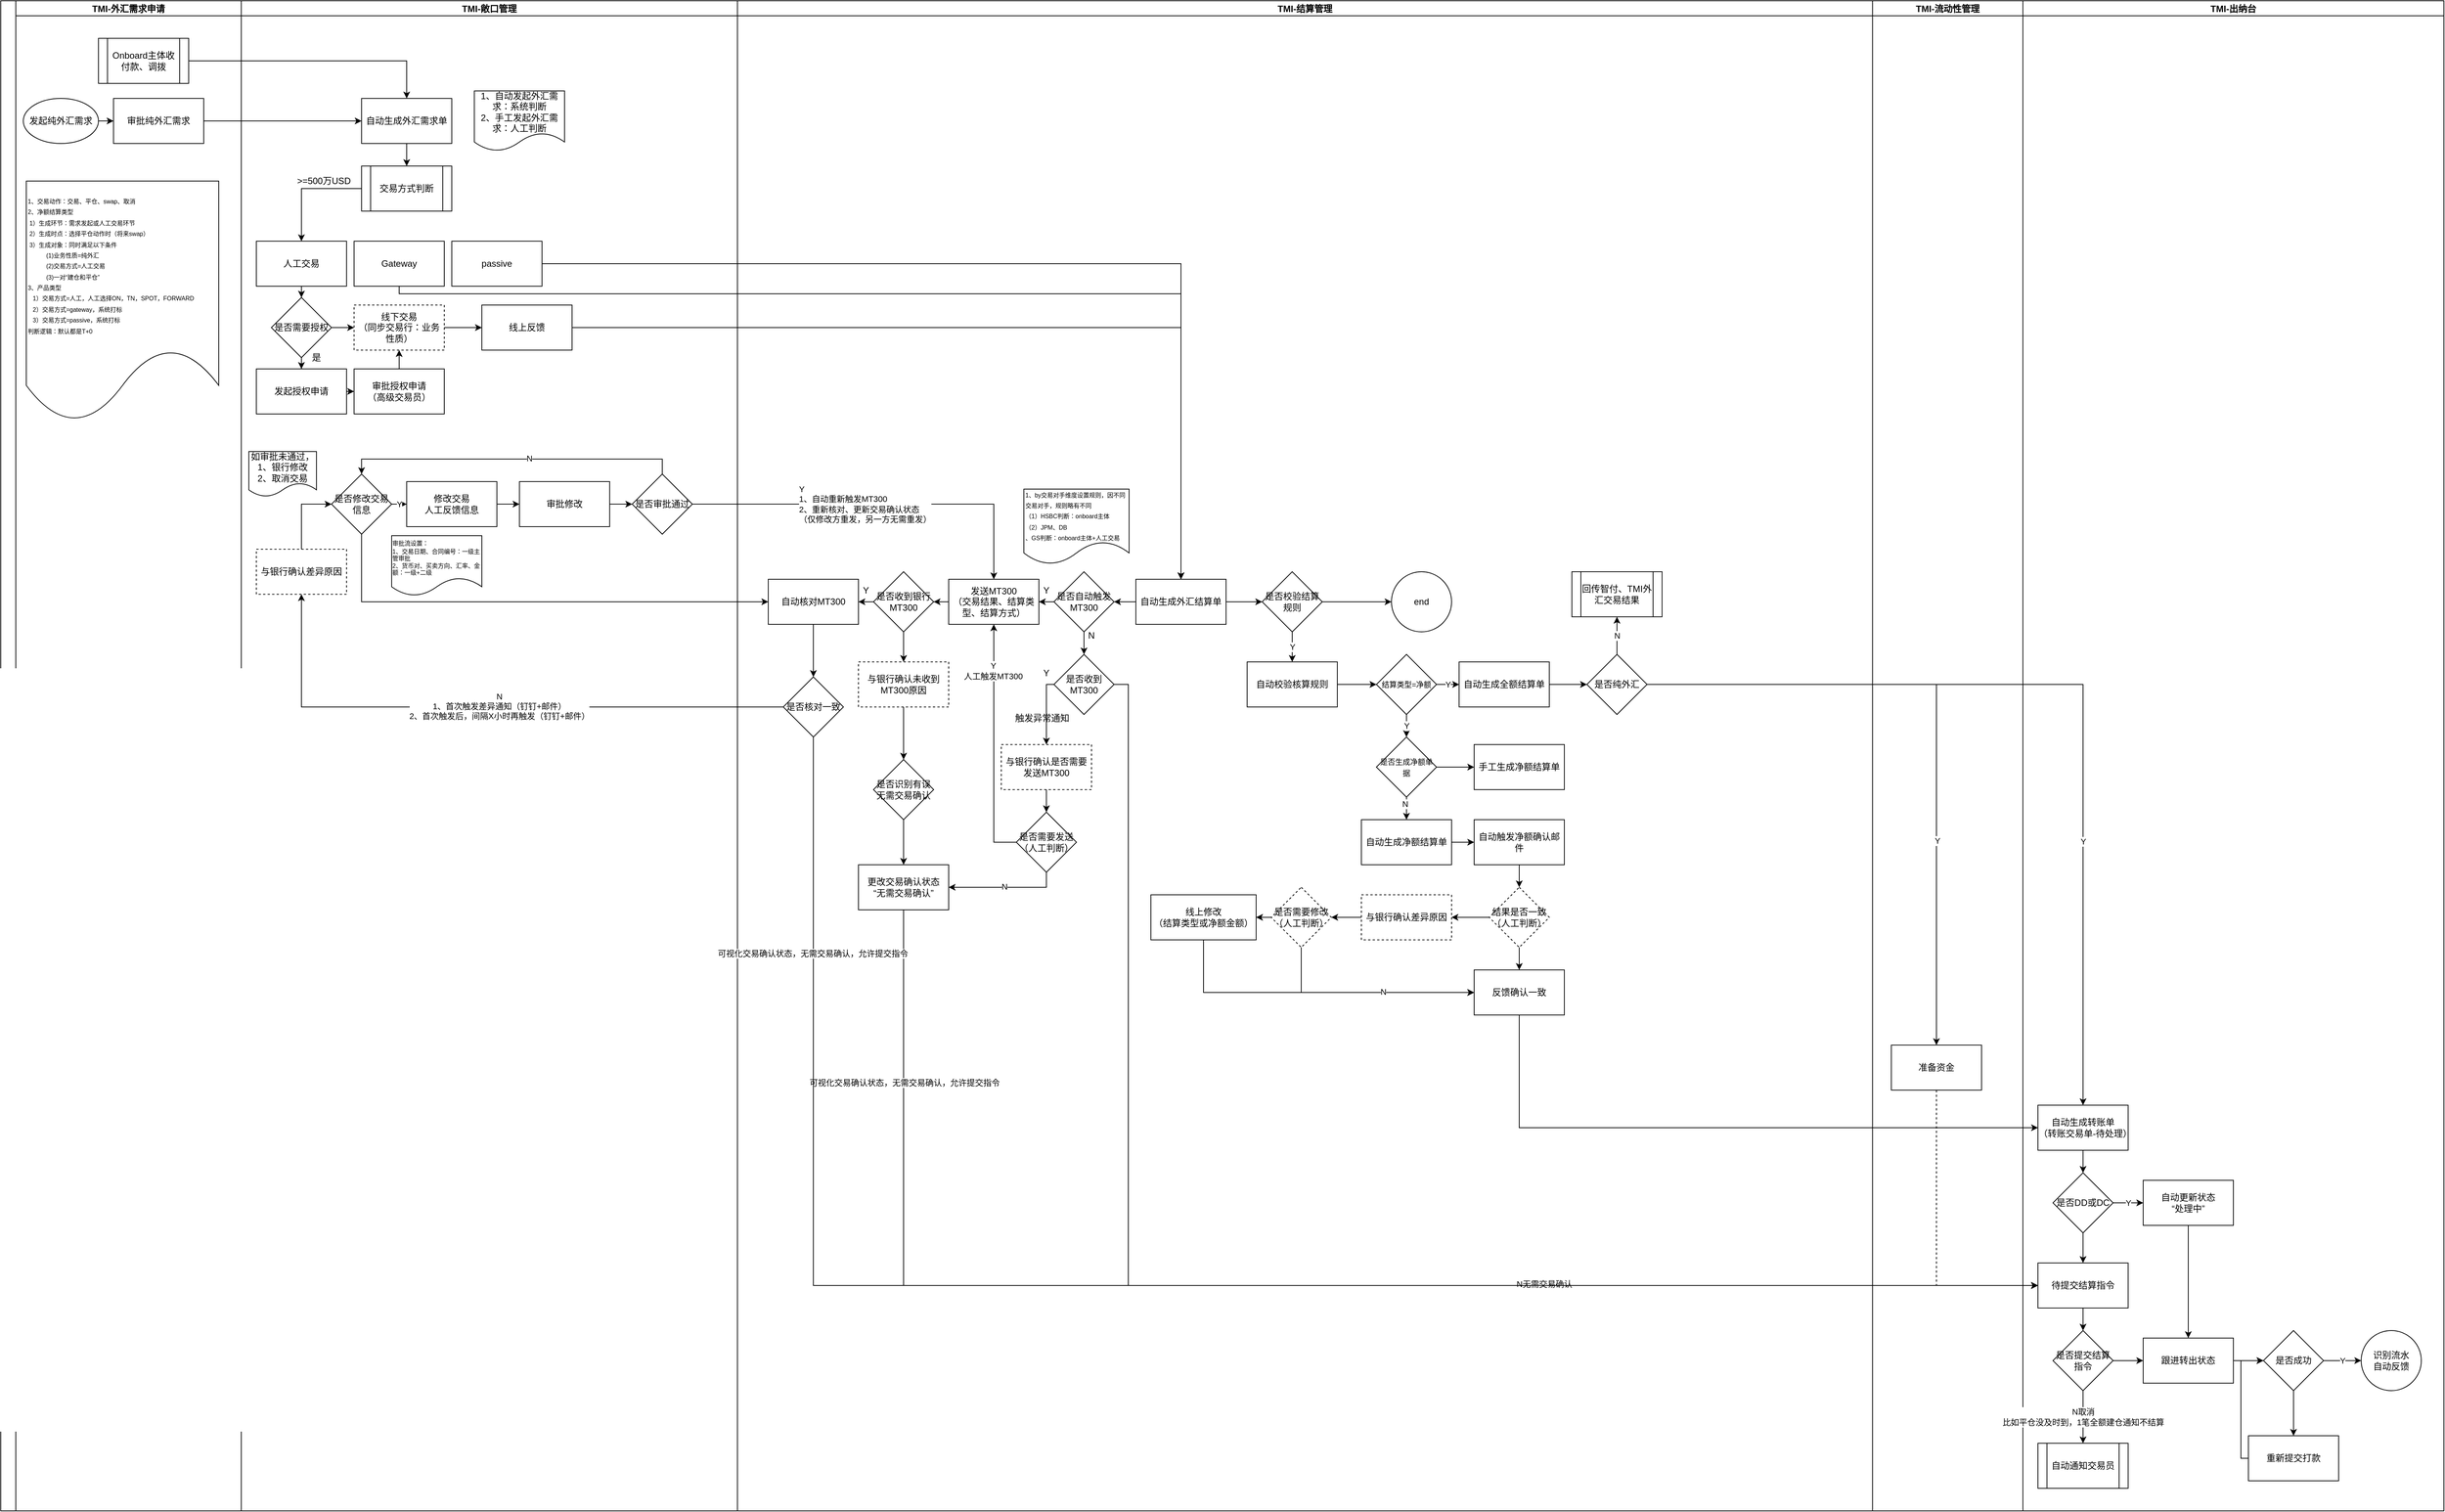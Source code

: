 <mxfile version="22.1.3" type="github">
  <diagram name="Page-1" id="b9RWw20sEebjAJGBwXR7">
    <mxGraphModel dx="1225" dy="504" grid="1" gridSize="10" guides="1" tooltips="1" connect="1" arrows="1" fold="1" page="1" pageScale="1" pageWidth="827" pageHeight="1169" math="0" shadow="0">
      <root>
        <mxCell id="0" />
        <mxCell id="1" parent="0" />
        <mxCell id="jysXsttXVnywhoaOhivk-13" value="" style="swimlane;childLayout=stackLayout;resizeParent=1;resizeParentMax=0;startSize=20;horizontal=0;horizontalStack=1;" vertex="1" parent="1">
          <mxGeometry x="320" y="140" width="980" height="2010" as="geometry" />
        </mxCell>
        <mxCell id="jysXsttXVnywhoaOhivk-152" value="" style="group" vertex="1" connectable="0" parent="jysXsttXVnywhoaOhivk-13">
          <mxGeometry x="20" width="960" height="2010" as="geometry" />
        </mxCell>
        <mxCell id="jysXsttXVnywhoaOhivk-18" value="TMI-外汇需求申请" style="swimlane;startSize=20;" vertex="1" parent="jysXsttXVnywhoaOhivk-152">
          <mxGeometry width="300" height="2010" as="geometry" />
        </mxCell>
        <mxCell id="jysXsttXVnywhoaOhivk-24" value="Onboard主体收付款、调拨" style="shape=process;whiteSpace=wrap;html=1;backgroundOutline=1;" vertex="1" parent="jysXsttXVnywhoaOhivk-18">
          <mxGeometry x="110" y="50" width="120" height="60" as="geometry" />
        </mxCell>
        <mxCell id="jysXsttXVnywhoaOhivk-190" value="审批纯外汇需求" style="rounded=0;whiteSpace=wrap;html=1;" vertex="1" parent="jysXsttXVnywhoaOhivk-18">
          <mxGeometry x="130" y="130" width="120" height="60" as="geometry" />
        </mxCell>
        <mxCell id="jysXsttXVnywhoaOhivk-193" value="" style="edgeStyle=orthogonalEdgeStyle;rounded=0;orthogonalLoop=1;jettySize=auto;html=1;" edge="1" parent="jysXsttXVnywhoaOhivk-18" source="jysXsttXVnywhoaOhivk-192" target="jysXsttXVnywhoaOhivk-190">
          <mxGeometry relative="1" as="geometry" />
        </mxCell>
        <mxCell id="jysXsttXVnywhoaOhivk-192" value="发起纯外汇需求" style="ellipse;whiteSpace=wrap;html=1;" vertex="1" parent="jysXsttXVnywhoaOhivk-18">
          <mxGeometry x="10" y="130" width="100" height="60" as="geometry" />
        </mxCell>
        <mxCell id="jysXsttXVnywhoaOhivk-194" value="&lt;font style=&quot;font-size: 8px;&quot;&gt;1、交易动作：交易、平仓、swap、取消&lt;br&gt;2、净额结算类型&lt;br&gt;&amp;nbsp;1）生成环节：需求发起或人工交易环节&lt;br&gt;&amp;nbsp;2）生成时点：选择平仓动作时（将来swap）&lt;br&gt;&amp;nbsp;3）生成对象：同时满足以下条件&lt;br&gt;&amp;nbsp; &amp;nbsp; &amp;nbsp; &amp;nbsp; &amp;nbsp; &amp;nbsp;(1)业务性质=纯外汇&lt;br&gt;&amp;nbsp; &amp;nbsp; &amp;nbsp; &amp;nbsp; &amp;nbsp; &amp;nbsp;(2)交易方式=人工交易&lt;br&gt;&amp;nbsp; &amp;nbsp; &amp;nbsp; &amp;nbsp; &amp;nbsp; &amp;nbsp;(3)一对“建仓和平仓”&lt;br&gt;3、产品类型&lt;br&gt;&amp;nbsp; &amp;nbsp;1）交易方式=人工，人工选择ON，TN，SPOT，FORWARD&lt;br&gt;&amp;nbsp; &amp;nbsp;2）交易方式=gateway，系统打标&lt;br&gt;&amp;nbsp; &amp;nbsp;3）交易方式=passive，系统打标&lt;br&gt;判断逻辑：默认都是T+0&lt;/font&gt;" style="shape=document;whiteSpace=wrap;html=1;boundedLbl=1;align=left;" vertex="1" parent="jysXsttXVnywhoaOhivk-18">
          <mxGeometry x="14" y="240" width="256" height="320" as="geometry" />
        </mxCell>
        <mxCell id="jysXsttXVnywhoaOhivk-14" value="TMI-敞口管理" style="swimlane;startSize=20;" vertex="1" parent="jysXsttXVnywhoaOhivk-152">
          <mxGeometry x="300" width="660" height="2010" as="geometry" />
        </mxCell>
        <mxCell id="jysXsttXVnywhoaOhivk-30" style="edgeStyle=orthogonalEdgeStyle;rounded=0;orthogonalLoop=1;jettySize=auto;html=1;entryX=0.5;entryY=0;entryDx=0;entryDy=0;" edge="1" parent="jysXsttXVnywhoaOhivk-14" source="jysXsttXVnywhoaOhivk-27" target="jysXsttXVnywhoaOhivk-29">
          <mxGeometry relative="1" as="geometry" />
        </mxCell>
        <mxCell id="jysXsttXVnywhoaOhivk-27" value="自动生成外汇需求单" style="rounded=0;whiteSpace=wrap;html=1;" vertex="1" parent="jysXsttXVnywhoaOhivk-14">
          <mxGeometry x="160" y="130" width="120" height="60" as="geometry" />
        </mxCell>
        <mxCell id="jysXsttXVnywhoaOhivk-33" style="edgeStyle=orthogonalEdgeStyle;rounded=0;orthogonalLoop=1;jettySize=auto;html=1;entryX=0.5;entryY=0;entryDx=0;entryDy=0;" edge="1" parent="jysXsttXVnywhoaOhivk-14" source="jysXsttXVnywhoaOhivk-29" target="jysXsttXVnywhoaOhivk-32">
          <mxGeometry relative="1" as="geometry" />
        </mxCell>
        <mxCell id="jysXsttXVnywhoaOhivk-29" value="交易方式判断" style="shape=process;whiteSpace=wrap;html=1;backgroundOutline=1;" vertex="1" parent="jysXsttXVnywhoaOhivk-14">
          <mxGeometry x="160" y="220" width="120" height="60" as="geometry" />
        </mxCell>
        <mxCell id="jysXsttXVnywhoaOhivk-31" value="1、自动发起外汇需求：系统判断&lt;br&gt;2、手工发起外汇需求：人工判断" style="shape=document;whiteSpace=wrap;html=1;boundedLbl=1;" vertex="1" parent="jysXsttXVnywhoaOhivk-14">
          <mxGeometry x="310" y="120" width="120" height="80" as="geometry" />
        </mxCell>
        <mxCell id="jysXsttXVnywhoaOhivk-39" value="" style="edgeStyle=orthogonalEdgeStyle;rounded=0;orthogonalLoop=1;jettySize=auto;html=1;" edge="1" parent="jysXsttXVnywhoaOhivk-14" source="jysXsttXVnywhoaOhivk-32" target="jysXsttXVnywhoaOhivk-37">
          <mxGeometry relative="1" as="geometry" />
        </mxCell>
        <mxCell id="jysXsttXVnywhoaOhivk-32" value="人工交易" style="rounded=0;whiteSpace=wrap;html=1;" vertex="1" parent="jysXsttXVnywhoaOhivk-14">
          <mxGeometry x="20" y="320" width="120" height="60" as="geometry" />
        </mxCell>
        <mxCell id="jysXsttXVnywhoaOhivk-34" value="&amp;gt;=500万USD" style="text;html=1;strokeColor=none;fillColor=none;align=center;verticalAlign=middle;whiteSpace=wrap;rounded=0;" vertex="1" parent="jysXsttXVnywhoaOhivk-14">
          <mxGeometry x="70" y="225" width="80" height="30" as="geometry" />
        </mxCell>
        <mxCell id="jysXsttXVnywhoaOhivk-35" value="Gateway" style="rounded=0;whiteSpace=wrap;html=1;" vertex="1" parent="jysXsttXVnywhoaOhivk-14">
          <mxGeometry x="150" y="320" width="120" height="60" as="geometry" />
        </mxCell>
        <mxCell id="jysXsttXVnywhoaOhivk-36" value="passive" style="rounded=0;whiteSpace=wrap;html=1;" vertex="1" parent="jysXsttXVnywhoaOhivk-14">
          <mxGeometry x="280" y="320" width="120" height="60" as="geometry" />
        </mxCell>
        <mxCell id="jysXsttXVnywhoaOhivk-41" value="" style="edgeStyle=orthogonalEdgeStyle;rounded=0;orthogonalLoop=1;jettySize=auto;html=1;" edge="1" parent="jysXsttXVnywhoaOhivk-14" source="jysXsttXVnywhoaOhivk-37" target="jysXsttXVnywhoaOhivk-40">
          <mxGeometry relative="1" as="geometry" />
        </mxCell>
        <mxCell id="jysXsttXVnywhoaOhivk-44" value="" style="edgeStyle=orthogonalEdgeStyle;rounded=0;orthogonalLoop=1;jettySize=auto;html=1;" edge="1" parent="jysXsttXVnywhoaOhivk-14" source="jysXsttXVnywhoaOhivk-37" target="jysXsttXVnywhoaOhivk-43">
          <mxGeometry relative="1" as="geometry" />
        </mxCell>
        <mxCell id="jysXsttXVnywhoaOhivk-37" value="是否需要授权" style="rhombus;whiteSpace=wrap;html=1;" vertex="1" parent="jysXsttXVnywhoaOhivk-14">
          <mxGeometry x="40" y="395" width="80" height="80" as="geometry" />
        </mxCell>
        <mxCell id="jysXsttXVnywhoaOhivk-54" value="" style="edgeStyle=orthogonalEdgeStyle;rounded=0;orthogonalLoop=1;jettySize=auto;html=1;" edge="1" parent="jysXsttXVnywhoaOhivk-14" source="jysXsttXVnywhoaOhivk-40" target="jysXsttXVnywhoaOhivk-53">
          <mxGeometry relative="1" as="geometry" />
        </mxCell>
        <mxCell id="jysXsttXVnywhoaOhivk-40" value="发起授权申请" style="rounded=0;whiteSpace=wrap;html=1;" vertex="1" parent="jysXsttXVnywhoaOhivk-14">
          <mxGeometry x="20" y="490" width="120" height="60" as="geometry" />
        </mxCell>
        <mxCell id="jysXsttXVnywhoaOhivk-42" value="是" style="text;html=1;strokeColor=none;fillColor=none;align=center;verticalAlign=middle;whiteSpace=wrap;rounded=0;" vertex="1" parent="jysXsttXVnywhoaOhivk-14">
          <mxGeometry x="70" y="460" width="60" height="30" as="geometry" />
        </mxCell>
        <mxCell id="jysXsttXVnywhoaOhivk-52" value="" style="edgeStyle=orthogonalEdgeStyle;rounded=0;orthogonalLoop=1;jettySize=auto;html=1;" edge="1" parent="jysXsttXVnywhoaOhivk-14" source="jysXsttXVnywhoaOhivk-43" target="jysXsttXVnywhoaOhivk-51">
          <mxGeometry relative="1" as="geometry" />
        </mxCell>
        <mxCell id="jysXsttXVnywhoaOhivk-43" value="线下交易&lt;br&gt;（同步交易行：业务性质）" style="rounded=0;whiteSpace=wrap;html=1;dashed=1;" vertex="1" parent="jysXsttXVnywhoaOhivk-14">
          <mxGeometry x="150" y="405" width="120" height="60" as="geometry" />
        </mxCell>
        <mxCell id="jysXsttXVnywhoaOhivk-51" value="线上反馈" style="rounded=0;whiteSpace=wrap;html=1;" vertex="1" parent="jysXsttXVnywhoaOhivk-14">
          <mxGeometry x="320" y="405" width="120" height="60" as="geometry" />
        </mxCell>
        <mxCell id="jysXsttXVnywhoaOhivk-55" value="" style="edgeStyle=orthogonalEdgeStyle;rounded=0;orthogonalLoop=1;jettySize=auto;html=1;" edge="1" parent="jysXsttXVnywhoaOhivk-14" source="jysXsttXVnywhoaOhivk-53" target="jysXsttXVnywhoaOhivk-43">
          <mxGeometry relative="1" as="geometry" />
        </mxCell>
        <mxCell id="jysXsttXVnywhoaOhivk-53" value="审批授权申请&lt;br&gt;（高级交易员）" style="rounded=0;whiteSpace=wrap;html=1;" vertex="1" parent="jysXsttXVnywhoaOhivk-14">
          <mxGeometry x="150" y="490" width="120" height="60" as="geometry" />
        </mxCell>
        <mxCell id="jysXsttXVnywhoaOhivk-100" value="" style="edgeStyle=orthogonalEdgeStyle;rounded=0;orthogonalLoop=1;jettySize=auto;html=1;entryX=0;entryY=0.5;entryDx=0;entryDy=0;" edge="1" parent="jysXsttXVnywhoaOhivk-14" source="jysXsttXVnywhoaOhivk-96" target="jysXsttXVnywhoaOhivk-99">
          <mxGeometry relative="1" as="geometry" />
        </mxCell>
        <mxCell id="jysXsttXVnywhoaOhivk-96" value="与银行确认差异原因" style="rounded=0;whiteSpace=wrap;html=1;dashed=1;" vertex="1" parent="jysXsttXVnywhoaOhivk-14">
          <mxGeometry x="20" y="730" width="120" height="60" as="geometry" />
        </mxCell>
        <mxCell id="jysXsttXVnywhoaOhivk-103" value="Y" style="edgeStyle=orthogonalEdgeStyle;rounded=0;orthogonalLoop=1;jettySize=auto;html=1;" edge="1" parent="jysXsttXVnywhoaOhivk-14" source="jysXsttXVnywhoaOhivk-99" target="jysXsttXVnywhoaOhivk-102">
          <mxGeometry relative="1" as="geometry" />
        </mxCell>
        <mxCell id="jysXsttXVnywhoaOhivk-99" value="是否修改交易信息" style="rhombus;whiteSpace=wrap;html=1;rounded=0;" vertex="1" parent="jysXsttXVnywhoaOhivk-14">
          <mxGeometry x="120" y="630" width="80" height="80" as="geometry" />
        </mxCell>
        <mxCell id="jysXsttXVnywhoaOhivk-101" value="如审批未通过，&lt;br&gt;1、银行修改&lt;br&gt;2、取消交易" style="shape=document;whiteSpace=wrap;html=1;boundedLbl=1;" vertex="1" parent="jysXsttXVnywhoaOhivk-14">
          <mxGeometry x="10" y="600" width="90" height="60" as="geometry" />
        </mxCell>
        <mxCell id="jysXsttXVnywhoaOhivk-105" value="" style="edgeStyle=orthogonalEdgeStyle;rounded=0;orthogonalLoop=1;jettySize=auto;html=1;" edge="1" parent="jysXsttXVnywhoaOhivk-14" source="jysXsttXVnywhoaOhivk-102" target="jysXsttXVnywhoaOhivk-104">
          <mxGeometry relative="1" as="geometry" />
        </mxCell>
        <mxCell id="jysXsttXVnywhoaOhivk-102" value="修改交易&lt;br&gt;人工反馈信息" style="whiteSpace=wrap;html=1;rounded=0;" vertex="1" parent="jysXsttXVnywhoaOhivk-14">
          <mxGeometry x="220" y="640" width="120" height="60" as="geometry" />
        </mxCell>
        <mxCell id="jysXsttXVnywhoaOhivk-107" value="" style="edgeStyle=orthogonalEdgeStyle;rounded=0;orthogonalLoop=1;jettySize=auto;html=1;" edge="1" parent="jysXsttXVnywhoaOhivk-14" source="jysXsttXVnywhoaOhivk-104" target="jysXsttXVnywhoaOhivk-106">
          <mxGeometry relative="1" as="geometry" />
        </mxCell>
        <mxCell id="jysXsttXVnywhoaOhivk-104" value="审批修改" style="whiteSpace=wrap;html=1;rounded=0;" vertex="1" parent="jysXsttXVnywhoaOhivk-14">
          <mxGeometry x="370" y="640" width="120" height="60" as="geometry" />
        </mxCell>
        <mxCell id="jysXsttXVnywhoaOhivk-108" style="edgeStyle=orthogonalEdgeStyle;rounded=0;orthogonalLoop=1;jettySize=auto;html=1;entryX=0.5;entryY=0;entryDx=0;entryDy=0;" edge="1" parent="jysXsttXVnywhoaOhivk-14" source="jysXsttXVnywhoaOhivk-106" target="jysXsttXVnywhoaOhivk-99">
          <mxGeometry relative="1" as="geometry">
            <Array as="points">
              <mxPoint x="560" y="610" />
              <mxPoint x="160" y="610" />
            </Array>
          </mxGeometry>
        </mxCell>
        <mxCell id="jysXsttXVnywhoaOhivk-109" value="N" style="edgeLabel;html=1;align=center;verticalAlign=middle;resizable=0;points=[];" vertex="1" connectable="0" parent="jysXsttXVnywhoaOhivk-108">
          <mxGeometry x="-0.103" y="-1" relative="1" as="geometry">
            <mxPoint as="offset" />
          </mxGeometry>
        </mxCell>
        <mxCell id="jysXsttXVnywhoaOhivk-106" value="是否审批通过" style="rhombus;whiteSpace=wrap;html=1;rounded=0;" vertex="1" parent="jysXsttXVnywhoaOhivk-14">
          <mxGeometry x="520" y="630" width="80" height="80" as="geometry" />
        </mxCell>
        <mxCell id="jysXsttXVnywhoaOhivk-110" value="&lt;div style=&quot;text-align: left;&quot;&gt;&lt;span style=&quot;font-size: 8px; background-color: initial;&quot;&gt;审批流设置：&lt;/span&gt;&lt;/div&gt;&lt;font style=&quot;font-size: 8px;&quot;&gt;&lt;div style=&quot;text-align: left;&quot;&gt;&lt;span style=&quot;background-color: initial;&quot;&gt;1、交易日期、合同编号：一级主管审批&lt;/span&gt;&lt;/div&gt;&lt;div style=&quot;text-align: left;&quot;&gt;&lt;span style=&quot;background-color: initial;&quot;&gt;2、货币对、买卖方向、汇率、金额：一级+二级&lt;/span&gt;&lt;/div&gt;&lt;/font&gt;" style="shape=document;whiteSpace=wrap;html=1;boundedLbl=1;" vertex="1" parent="jysXsttXVnywhoaOhivk-14">
          <mxGeometry x="200" y="712" width="120" height="80" as="geometry" />
        </mxCell>
        <mxCell id="jysXsttXVnywhoaOhivk-28" style="edgeStyle=orthogonalEdgeStyle;rounded=0;orthogonalLoop=1;jettySize=auto;html=1;entryX=0.5;entryY=0;entryDx=0;entryDy=0;" edge="1" parent="jysXsttXVnywhoaOhivk-152" source="jysXsttXVnywhoaOhivk-24" target="jysXsttXVnywhoaOhivk-27">
          <mxGeometry relative="1" as="geometry" />
        </mxCell>
        <mxCell id="jysXsttXVnywhoaOhivk-191" style="edgeStyle=orthogonalEdgeStyle;rounded=0;orthogonalLoop=1;jettySize=auto;html=1;entryX=0;entryY=0.5;entryDx=0;entryDy=0;" edge="1" parent="jysXsttXVnywhoaOhivk-152" source="jysXsttXVnywhoaOhivk-190" target="jysXsttXVnywhoaOhivk-27">
          <mxGeometry relative="1" as="geometry" />
        </mxCell>
        <mxCell id="jysXsttXVnywhoaOhivk-15" value="TMI-结算管理" style="swimlane;startSize=20;" vertex="1" parent="1">
          <mxGeometry x="1300" y="140" width="1510" height="2010" as="geometry" />
        </mxCell>
        <mxCell id="jysXsttXVnywhoaOhivk-62" value="" style="edgeStyle=orthogonalEdgeStyle;rounded=0;orthogonalLoop=1;jettySize=auto;html=1;" edge="1" parent="jysXsttXVnywhoaOhivk-15" source="jysXsttXVnywhoaOhivk-57" target="jysXsttXVnywhoaOhivk-61">
          <mxGeometry relative="1" as="geometry" />
        </mxCell>
        <mxCell id="jysXsttXVnywhoaOhivk-116" value="" style="edgeStyle=orthogonalEdgeStyle;rounded=0;orthogonalLoop=1;jettySize=auto;html=1;" edge="1" parent="jysXsttXVnywhoaOhivk-15" source="jysXsttXVnywhoaOhivk-57" target="jysXsttXVnywhoaOhivk-115">
          <mxGeometry relative="1" as="geometry" />
        </mxCell>
        <mxCell id="jysXsttXVnywhoaOhivk-57" value="自动生成外汇结算单" style="rounded=0;whiteSpace=wrap;html=1;" vertex="1" parent="jysXsttXVnywhoaOhivk-15">
          <mxGeometry x="530" y="770" width="120" height="60" as="geometry" />
        </mxCell>
        <mxCell id="jysXsttXVnywhoaOhivk-65" value="" style="edgeStyle=orthogonalEdgeStyle;rounded=0;orthogonalLoop=1;jettySize=auto;html=1;" edge="1" parent="jysXsttXVnywhoaOhivk-15" source="jysXsttXVnywhoaOhivk-61" target="jysXsttXVnywhoaOhivk-64">
          <mxGeometry relative="1" as="geometry" />
        </mxCell>
        <mxCell id="jysXsttXVnywhoaOhivk-73" value="" style="edgeStyle=orthogonalEdgeStyle;rounded=0;orthogonalLoop=1;jettySize=auto;html=1;" edge="1" parent="jysXsttXVnywhoaOhivk-15" source="jysXsttXVnywhoaOhivk-61" target="jysXsttXVnywhoaOhivk-72">
          <mxGeometry relative="1" as="geometry" />
        </mxCell>
        <mxCell id="jysXsttXVnywhoaOhivk-61" value="是否自动触发MT300" style="rhombus;whiteSpace=wrap;html=1;" vertex="1" parent="jysXsttXVnywhoaOhivk-15">
          <mxGeometry x="421" y="760" width="80" height="80" as="geometry" />
        </mxCell>
        <mxCell id="jysXsttXVnywhoaOhivk-67" value="" style="edgeStyle=orthogonalEdgeStyle;rounded=0;orthogonalLoop=1;jettySize=auto;html=1;" edge="1" parent="jysXsttXVnywhoaOhivk-15" source="jysXsttXVnywhoaOhivk-64" target="jysXsttXVnywhoaOhivk-66">
          <mxGeometry relative="1" as="geometry" />
        </mxCell>
        <mxCell id="jysXsttXVnywhoaOhivk-64" value="发送MT300&lt;br&gt;（交易结果、结算类型、结算方式）" style="whiteSpace=wrap;html=1;" vertex="1" parent="jysXsttXVnywhoaOhivk-15">
          <mxGeometry x="281" y="770" width="120" height="60" as="geometry" />
        </mxCell>
        <mxCell id="jysXsttXVnywhoaOhivk-69" value="" style="edgeStyle=orthogonalEdgeStyle;rounded=0;orthogonalLoop=1;jettySize=auto;html=1;" edge="1" parent="jysXsttXVnywhoaOhivk-15" source="jysXsttXVnywhoaOhivk-66" target="jysXsttXVnywhoaOhivk-68">
          <mxGeometry relative="1" as="geometry" />
        </mxCell>
        <mxCell id="jysXsttXVnywhoaOhivk-90" value="" style="edgeStyle=orthogonalEdgeStyle;rounded=0;orthogonalLoop=1;jettySize=auto;html=1;" edge="1" parent="jysXsttXVnywhoaOhivk-15" source="jysXsttXVnywhoaOhivk-66" target="jysXsttXVnywhoaOhivk-89">
          <mxGeometry relative="1" as="geometry" />
        </mxCell>
        <mxCell id="jysXsttXVnywhoaOhivk-66" value="是否收到银行MT300" style="rhombus;whiteSpace=wrap;html=1;" vertex="1" parent="jysXsttXVnywhoaOhivk-15">
          <mxGeometry x="181" y="760" width="80" height="80" as="geometry" />
        </mxCell>
        <mxCell id="jysXsttXVnywhoaOhivk-95" value="" style="edgeStyle=orthogonalEdgeStyle;rounded=0;orthogonalLoop=1;jettySize=auto;html=1;" edge="1" parent="jysXsttXVnywhoaOhivk-15" source="jysXsttXVnywhoaOhivk-68" target="jysXsttXVnywhoaOhivk-94">
          <mxGeometry relative="1" as="geometry" />
        </mxCell>
        <mxCell id="jysXsttXVnywhoaOhivk-68" value="自动核对MT300" style="whiteSpace=wrap;html=1;" vertex="1" parent="jysXsttXVnywhoaOhivk-15">
          <mxGeometry x="41" y="770" width="120" height="60" as="geometry" />
        </mxCell>
        <mxCell id="jysXsttXVnywhoaOhivk-70" value="Y" style="text;html=1;strokeColor=none;fillColor=none;align=center;verticalAlign=middle;whiteSpace=wrap;rounded=0;" vertex="1" parent="jysXsttXVnywhoaOhivk-15">
          <mxGeometry x="141" y="770" width="60" height="30" as="geometry" />
        </mxCell>
        <mxCell id="jysXsttXVnywhoaOhivk-71" value="Y" style="text;html=1;strokeColor=none;fillColor=none;align=center;verticalAlign=middle;whiteSpace=wrap;rounded=0;" vertex="1" parent="jysXsttXVnywhoaOhivk-15">
          <mxGeometry x="381" y="770" width="60" height="30" as="geometry" />
        </mxCell>
        <mxCell id="jysXsttXVnywhoaOhivk-82" style="edgeStyle=orthogonalEdgeStyle;rounded=0;orthogonalLoop=1;jettySize=auto;html=1;exitX=0;exitY=0.5;exitDx=0;exitDy=0;entryX=0.5;entryY=0;entryDx=0;entryDy=0;" edge="1" parent="jysXsttXVnywhoaOhivk-15" source="jysXsttXVnywhoaOhivk-72" target="jysXsttXVnywhoaOhivk-75">
          <mxGeometry relative="1" as="geometry">
            <Array as="points">
              <mxPoint x="411" y="910" />
              <mxPoint x="411" y="990" />
            </Array>
          </mxGeometry>
        </mxCell>
        <mxCell id="jysXsttXVnywhoaOhivk-72" value="是否收到MT300" style="rhombus;whiteSpace=wrap;html=1;" vertex="1" parent="jysXsttXVnywhoaOhivk-15">
          <mxGeometry x="421" y="870" width="80" height="80" as="geometry" />
        </mxCell>
        <mxCell id="jysXsttXVnywhoaOhivk-74" value="N" style="text;html=1;strokeColor=none;fillColor=none;align=center;verticalAlign=middle;whiteSpace=wrap;rounded=0;" vertex="1" parent="jysXsttXVnywhoaOhivk-15">
          <mxGeometry x="441" y="830" width="60" height="30" as="geometry" />
        </mxCell>
        <mxCell id="jysXsttXVnywhoaOhivk-81" value="" style="edgeStyle=orthogonalEdgeStyle;rounded=0;orthogonalLoop=1;jettySize=auto;html=1;" edge="1" parent="jysXsttXVnywhoaOhivk-15" source="jysXsttXVnywhoaOhivk-75" target="jysXsttXVnywhoaOhivk-80">
          <mxGeometry relative="1" as="geometry" />
        </mxCell>
        <mxCell id="jysXsttXVnywhoaOhivk-75" value="与银行确认是否需要发送MT300" style="whiteSpace=wrap;html=1;dashed=1;" vertex="1" parent="jysXsttXVnywhoaOhivk-15">
          <mxGeometry x="351" y="990" width="120" height="60" as="geometry" />
        </mxCell>
        <mxCell id="jysXsttXVnywhoaOhivk-77" value="Y" style="text;html=1;strokeColor=none;fillColor=none;align=center;verticalAlign=middle;whiteSpace=wrap;rounded=0;" vertex="1" parent="jysXsttXVnywhoaOhivk-15">
          <mxGeometry x="381" y="880" width="60" height="30" as="geometry" />
        </mxCell>
        <mxCell id="jysXsttXVnywhoaOhivk-84" style="edgeStyle=orthogonalEdgeStyle;rounded=0;orthogonalLoop=1;jettySize=auto;html=1;entryX=0.5;entryY=1;entryDx=0;entryDy=0;" edge="1" parent="jysXsttXVnywhoaOhivk-15" source="jysXsttXVnywhoaOhivk-80" target="jysXsttXVnywhoaOhivk-64">
          <mxGeometry relative="1" as="geometry">
            <Array as="points">
              <mxPoint x="341" y="1120" />
            </Array>
          </mxGeometry>
        </mxCell>
        <mxCell id="jysXsttXVnywhoaOhivk-85" value="Y&lt;br&gt;人工触发MT300" style="edgeLabel;html=1;align=center;verticalAlign=middle;resizable=0;points=[];" vertex="1" connectable="0" parent="jysXsttXVnywhoaOhivk-84">
          <mxGeometry x="0.613" y="1" relative="1" as="geometry">
            <mxPoint as="offset" />
          </mxGeometry>
        </mxCell>
        <mxCell id="jysXsttXVnywhoaOhivk-87" style="edgeStyle=orthogonalEdgeStyle;rounded=0;orthogonalLoop=1;jettySize=auto;html=1;entryX=1;entryY=0.5;entryDx=0;entryDy=0;exitX=0.5;exitY=1;exitDx=0;exitDy=0;" edge="1" parent="jysXsttXVnywhoaOhivk-15" source="jysXsttXVnywhoaOhivk-80" target="jysXsttXVnywhoaOhivk-86">
          <mxGeometry relative="1" as="geometry" />
        </mxCell>
        <mxCell id="jysXsttXVnywhoaOhivk-88" value="N" style="edgeLabel;html=1;align=center;verticalAlign=middle;resizable=0;points=[];" vertex="1" connectable="0" parent="jysXsttXVnywhoaOhivk-87">
          <mxGeometry x="0.019" y="-1" relative="1" as="geometry">
            <mxPoint as="offset" />
          </mxGeometry>
        </mxCell>
        <mxCell id="jysXsttXVnywhoaOhivk-80" value="是否需要发送&lt;br&gt;（人工判断）" style="rhombus;whiteSpace=wrap;html=1;" vertex="1" parent="jysXsttXVnywhoaOhivk-15">
          <mxGeometry x="371" y="1080" width="80" height="80" as="geometry" />
        </mxCell>
        <mxCell id="jysXsttXVnywhoaOhivk-83" value="触发异常通知" style="text;html=1;strokeColor=none;fillColor=none;align=center;verticalAlign=middle;whiteSpace=wrap;rounded=0;" vertex="1" parent="jysXsttXVnywhoaOhivk-15">
          <mxGeometry x="360" y="940" width="91" height="30" as="geometry" />
        </mxCell>
        <mxCell id="jysXsttXVnywhoaOhivk-86" value="更改交易确认状态&lt;br&gt;“无需交易确认”" style="rounded=0;whiteSpace=wrap;html=1;" vertex="1" parent="jysXsttXVnywhoaOhivk-15">
          <mxGeometry x="161" y="1150" width="120" height="60" as="geometry" />
        </mxCell>
        <mxCell id="jysXsttXVnywhoaOhivk-92" value="" style="edgeStyle=orthogonalEdgeStyle;rounded=0;orthogonalLoop=1;jettySize=auto;html=1;" edge="1" parent="jysXsttXVnywhoaOhivk-15" source="jysXsttXVnywhoaOhivk-89" target="jysXsttXVnywhoaOhivk-91">
          <mxGeometry relative="1" as="geometry" />
        </mxCell>
        <mxCell id="jysXsttXVnywhoaOhivk-89" value="与银行确认未收到MT300原因" style="whiteSpace=wrap;html=1;dashed=1;" vertex="1" parent="jysXsttXVnywhoaOhivk-15">
          <mxGeometry x="161" y="880" width="120" height="60" as="geometry" />
        </mxCell>
        <mxCell id="jysXsttXVnywhoaOhivk-93" value="" style="edgeStyle=orthogonalEdgeStyle;rounded=0;orthogonalLoop=1;jettySize=auto;html=1;" edge="1" parent="jysXsttXVnywhoaOhivk-15" source="jysXsttXVnywhoaOhivk-91" target="jysXsttXVnywhoaOhivk-86">
          <mxGeometry relative="1" as="geometry" />
        </mxCell>
        <mxCell id="jysXsttXVnywhoaOhivk-91" value="是否识别有误&lt;br&gt;无需交易确认" style="rhombus;whiteSpace=wrap;html=1;" vertex="1" parent="jysXsttXVnywhoaOhivk-15">
          <mxGeometry x="181" y="1010" width="80" height="80" as="geometry" />
        </mxCell>
        <mxCell id="jysXsttXVnywhoaOhivk-94" value="是否核对一致" style="rhombus;whiteSpace=wrap;html=1;" vertex="1" parent="jysXsttXVnywhoaOhivk-15">
          <mxGeometry x="61" y="900" width="80" height="80" as="geometry" />
        </mxCell>
        <mxCell id="jysXsttXVnywhoaOhivk-114" value="&lt;font style=&quot;font-size: 8px;&quot;&gt;1、by交易对手维度设置规则，因不同交易对手，规则略有不同&lt;br&gt;（1）HSBC判断：onboard主体&lt;br&gt;（2）JPM、DB&lt;br&gt;、GS判断：onboard主体+人工交易&lt;/font&gt;" style="shape=document;whiteSpace=wrap;html=1;boundedLbl=1;align=left;" vertex="1" parent="jysXsttXVnywhoaOhivk-15">
          <mxGeometry x="381" y="650" width="140" height="100" as="geometry" />
        </mxCell>
        <mxCell id="jysXsttXVnywhoaOhivk-118" value="" style="edgeStyle=orthogonalEdgeStyle;rounded=0;orthogonalLoop=1;jettySize=auto;html=1;" edge="1" parent="jysXsttXVnywhoaOhivk-15" source="jysXsttXVnywhoaOhivk-115" target="jysXsttXVnywhoaOhivk-117">
          <mxGeometry relative="1" as="geometry" />
        </mxCell>
        <mxCell id="jysXsttXVnywhoaOhivk-120" value="Y" style="edgeStyle=orthogonalEdgeStyle;rounded=0;orthogonalLoop=1;jettySize=auto;html=1;" edge="1" parent="jysXsttXVnywhoaOhivk-15" source="jysXsttXVnywhoaOhivk-115" target="jysXsttXVnywhoaOhivk-119">
          <mxGeometry relative="1" as="geometry" />
        </mxCell>
        <mxCell id="jysXsttXVnywhoaOhivk-115" value="是否校验结算规则" style="rhombus;whiteSpace=wrap;html=1;rounded=0;" vertex="1" parent="jysXsttXVnywhoaOhivk-15">
          <mxGeometry x="698" y="760" width="80" height="80" as="geometry" />
        </mxCell>
        <mxCell id="jysXsttXVnywhoaOhivk-117" value="end" style="ellipse;whiteSpace=wrap;html=1;rounded=0;" vertex="1" parent="jysXsttXVnywhoaOhivk-15">
          <mxGeometry x="870" y="760" width="80" height="80" as="geometry" />
        </mxCell>
        <mxCell id="jysXsttXVnywhoaOhivk-122" value="" style="edgeStyle=orthogonalEdgeStyle;rounded=0;orthogonalLoop=1;jettySize=auto;html=1;" edge="1" parent="jysXsttXVnywhoaOhivk-15" source="jysXsttXVnywhoaOhivk-119" target="jysXsttXVnywhoaOhivk-121">
          <mxGeometry relative="1" as="geometry" />
        </mxCell>
        <mxCell id="jysXsttXVnywhoaOhivk-119" value="自动校验核算规则" style="whiteSpace=wrap;html=1;rounded=0;" vertex="1" parent="jysXsttXVnywhoaOhivk-15">
          <mxGeometry x="678" y="880" width="120" height="60" as="geometry" />
        </mxCell>
        <mxCell id="jysXsttXVnywhoaOhivk-124" value="Y" style="edgeStyle=orthogonalEdgeStyle;rounded=0;orthogonalLoop=1;jettySize=auto;html=1;" edge="1" parent="jysXsttXVnywhoaOhivk-15" source="jysXsttXVnywhoaOhivk-121" target="jysXsttXVnywhoaOhivk-123">
          <mxGeometry relative="1" as="geometry" />
        </mxCell>
        <mxCell id="jysXsttXVnywhoaOhivk-126" value="Y" style="edgeStyle=orthogonalEdgeStyle;rounded=0;orthogonalLoop=1;jettySize=auto;html=1;" edge="1" parent="jysXsttXVnywhoaOhivk-15" source="jysXsttXVnywhoaOhivk-121" target="jysXsttXVnywhoaOhivk-125">
          <mxGeometry relative="1" as="geometry" />
        </mxCell>
        <mxCell id="jysXsttXVnywhoaOhivk-121" value="&lt;font style=&quot;font-size: 10px;&quot;&gt;结算类型=净额&lt;/font&gt;" style="rhombus;whiteSpace=wrap;html=1;rounded=0;" vertex="1" parent="jysXsttXVnywhoaOhivk-15">
          <mxGeometry x="850" y="870" width="80" height="80" as="geometry" />
        </mxCell>
        <mxCell id="jysXsttXVnywhoaOhivk-123" value="自动生成全额结算单" style="whiteSpace=wrap;html=1;rounded=0;" vertex="1" parent="jysXsttXVnywhoaOhivk-15">
          <mxGeometry x="960" y="880" width="120" height="60" as="geometry" />
        </mxCell>
        <mxCell id="jysXsttXVnywhoaOhivk-128" value="" style="edgeStyle=orthogonalEdgeStyle;rounded=0;orthogonalLoop=1;jettySize=auto;html=1;" edge="1" parent="jysXsttXVnywhoaOhivk-15" source="jysXsttXVnywhoaOhivk-125" target="jysXsttXVnywhoaOhivk-127">
          <mxGeometry relative="1" as="geometry" />
        </mxCell>
        <mxCell id="jysXsttXVnywhoaOhivk-134" value="" style="edgeStyle=orthogonalEdgeStyle;rounded=0;orthogonalLoop=1;jettySize=auto;html=1;" edge="1" parent="jysXsttXVnywhoaOhivk-15" source="jysXsttXVnywhoaOhivk-125" target="jysXsttXVnywhoaOhivk-133">
          <mxGeometry relative="1" as="geometry" />
        </mxCell>
        <mxCell id="jysXsttXVnywhoaOhivk-135" value="N" style="edgeLabel;html=1;align=center;verticalAlign=middle;resizable=0;points=[];" vertex="1" connectable="0" parent="jysXsttXVnywhoaOhivk-134">
          <mxGeometry x="-0.653" y="-2" relative="1" as="geometry">
            <mxPoint as="offset" />
          </mxGeometry>
        </mxCell>
        <mxCell id="jysXsttXVnywhoaOhivk-125" value="&lt;font style=&quot;font-size: 10px;&quot;&gt;是否生成净额单据&lt;/font&gt;" style="rhombus;whiteSpace=wrap;html=1;rounded=0;" vertex="1" parent="jysXsttXVnywhoaOhivk-15">
          <mxGeometry x="850" y="980" width="80" height="80" as="geometry" />
        </mxCell>
        <mxCell id="jysXsttXVnywhoaOhivk-127" value="手工生成净额结算单" style="whiteSpace=wrap;html=1;rounded=0;" vertex="1" parent="jysXsttXVnywhoaOhivk-15">
          <mxGeometry x="980" y="990" width="120" height="60" as="geometry" />
        </mxCell>
        <mxCell id="jysXsttXVnywhoaOhivk-132" value="N" style="edgeStyle=orthogonalEdgeStyle;rounded=0;orthogonalLoop=1;jettySize=auto;html=1;" edge="1" parent="jysXsttXVnywhoaOhivk-15" source="jysXsttXVnywhoaOhivk-129" target="jysXsttXVnywhoaOhivk-131">
          <mxGeometry relative="1" as="geometry" />
        </mxCell>
        <mxCell id="jysXsttXVnywhoaOhivk-129" value="是否纯外汇" style="rhombus;whiteSpace=wrap;html=1;rounded=0;" vertex="1" parent="jysXsttXVnywhoaOhivk-15">
          <mxGeometry x="1130" y="870" width="80" height="80" as="geometry" />
        </mxCell>
        <mxCell id="jysXsttXVnywhoaOhivk-130" value="" style="edgeStyle=orthogonalEdgeStyle;rounded=0;orthogonalLoop=1;jettySize=auto;html=1;" edge="1" parent="jysXsttXVnywhoaOhivk-15" source="jysXsttXVnywhoaOhivk-123" target="jysXsttXVnywhoaOhivk-129">
          <mxGeometry relative="1" as="geometry" />
        </mxCell>
        <mxCell id="jysXsttXVnywhoaOhivk-131" value="回传智付、TMI外汇交易结果" style="shape=process;whiteSpace=wrap;html=1;backgroundOutline=1;rounded=0;" vertex="1" parent="jysXsttXVnywhoaOhivk-15">
          <mxGeometry x="1110" y="760" width="120" height="60" as="geometry" />
        </mxCell>
        <mxCell id="jysXsttXVnywhoaOhivk-137" value="" style="edgeStyle=orthogonalEdgeStyle;rounded=0;orthogonalLoop=1;jettySize=auto;html=1;" edge="1" parent="jysXsttXVnywhoaOhivk-15" source="jysXsttXVnywhoaOhivk-133" target="jysXsttXVnywhoaOhivk-136">
          <mxGeometry relative="1" as="geometry" />
        </mxCell>
        <mxCell id="jysXsttXVnywhoaOhivk-133" value="自动生成净额结算单" style="whiteSpace=wrap;html=1;rounded=0;" vertex="1" parent="jysXsttXVnywhoaOhivk-15">
          <mxGeometry x="830" y="1090" width="120" height="60" as="geometry" />
        </mxCell>
        <mxCell id="jysXsttXVnywhoaOhivk-139" value="" style="edgeStyle=orthogonalEdgeStyle;rounded=0;orthogonalLoop=1;jettySize=auto;html=1;" edge="1" parent="jysXsttXVnywhoaOhivk-15" source="jysXsttXVnywhoaOhivk-136" target="jysXsttXVnywhoaOhivk-138">
          <mxGeometry relative="1" as="geometry" />
        </mxCell>
        <mxCell id="jysXsttXVnywhoaOhivk-136" value="自动触发净额确认邮件" style="whiteSpace=wrap;html=1;rounded=0;" vertex="1" parent="jysXsttXVnywhoaOhivk-15">
          <mxGeometry x="980" y="1090" width="120" height="60" as="geometry" />
        </mxCell>
        <mxCell id="jysXsttXVnywhoaOhivk-141" value="" style="edgeStyle=orthogonalEdgeStyle;rounded=0;orthogonalLoop=1;jettySize=auto;html=1;" edge="1" parent="jysXsttXVnywhoaOhivk-15" source="jysXsttXVnywhoaOhivk-138" target="jysXsttXVnywhoaOhivk-140">
          <mxGeometry relative="1" as="geometry" />
        </mxCell>
        <mxCell id="jysXsttXVnywhoaOhivk-147" value="" style="edgeStyle=orthogonalEdgeStyle;rounded=0;orthogonalLoop=1;jettySize=auto;html=1;" edge="1" parent="jysXsttXVnywhoaOhivk-15" source="jysXsttXVnywhoaOhivk-138" target="jysXsttXVnywhoaOhivk-146">
          <mxGeometry relative="1" as="geometry" />
        </mxCell>
        <mxCell id="jysXsttXVnywhoaOhivk-138" value="结果是否一致&lt;br&gt;（人工判断）" style="rhombus;whiteSpace=wrap;html=1;rounded=0;dashed=1;" vertex="1" parent="jysXsttXVnywhoaOhivk-15">
          <mxGeometry x="1000" y="1180" width="80" height="80" as="geometry" />
        </mxCell>
        <mxCell id="jysXsttXVnywhoaOhivk-143" value="" style="edgeStyle=orthogonalEdgeStyle;rounded=0;orthogonalLoop=1;jettySize=auto;html=1;" edge="1" parent="jysXsttXVnywhoaOhivk-15" source="jysXsttXVnywhoaOhivk-140" target="jysXsttXVnywhoaOhivk-142">
          <mxGeometry relative="1" as="geometry" />
        </mxCell>
        <mxCell id="jysXsttXVnywhoaOhivk-140" value="与银行确认差异原因" style="whiteSpace=wrap;html=1;rounded=0;dashed=1;" vertex="1" parent="jysXsttXVnywhoaOhivk-15">
          <mxGeometry x="830" y="1190" width="120" height="60" as="geometry" />
        </mxCell>
        <mxCell id="jysXsttXVnywhoaOhivk-145" value="" style="edgeStyle=orthogonalEdgeStyle;rounded=0;orthogonalLoop=1;jettySize=auto;html=1;" edge="1" parent="jysXsttXVnywhoaOhivk-15" source="jysXsttXVnywhoaOhivk-142" target="jysXsttXVnywhoaOhivk-144">
          <mxGeometry relative="1" as="geometry" />
        </mxCell>
        <mxCell id="jysXsttXVnywhoaOhivk-148" style="edgeStyle=orthogonalEdgeStyle;rounded=0;orthogonalLoop=1;jettySize=auto;html=1;entryX=0;entryY=0.5;entryDx=0;entryDy=0;" edge="1" parent="jysXsttXVnywhoaOhivk-15" source="jysXsttXVnywhoaOhivk-142" target="jysXsttXVnywhoaOhivk-146">
          <mxGeometry relative="1" as="geometry">
            <Array as="points">
              <mxPoint x="750" y="1320" />
            </Array>
          </mxGeometry>
        </mxCell>
        <mxCell id="jysXsttXVnywhoaOhivk-142" value="是否需要修改&lt;br&gt;（人工判断）" style="rhombus;whiteSpace=wrap;html=1;rounded=0;dashed=1;" vertex="1" parent="jysXsttXVnywhoaOhivk-15">
          <mxGeometry x="710" y="1180" width="80" height="80" as="geometry" />
        </mxCell>
        <mxCell id="jysXsttXVnywhoaOhivk-149" style="edgeStyle=orthogonalEdgeStyle;rounded=0;orthogonalLoop=1;jettySize=auto;html=1;entryX=0;entryY=0.5;entryDx=0;entryDy=0;" edge="1" parent="jysXsttXVnywhoaOhivk-15" source="jysXsttXVnywhoaOhivk-144" target="jysXsttXVnywhoaOhivk-146">
          <mxGeometry relative="1" as="geometry">
            <Array as="points">
              <mxPoint x="620" y="1320" />
            </Array>
          </mxGeometry>
        </mxCell>
        <mxCell id="jysXsttXVnywhoaOhivk-150" value="N" style="edgeLabel;html=1;align=center;verticalAlign=middle;resizable=0;points=[];" vertex="1" connectable="0" parent="jysXsttXVnywhoaOhivk-149">
          <mxGeometry x="0.436" y="1" relative="1" as="geometry">
            <mxPoint as="offset" />
          </mxGeometry>
        </mxCell>
        <mxCell id="jysXsttXVnywhoaOhivk-144" value="线上修改&lt;br&gt;（结算类型或净额金额）" style="whiteSpace=wrap;html=1;rounded=0;" vertex="1" parent="jysXsttXVnywhoaOhivk-15">
          <mxGeometry x="550" y="1190" width="140" height="60" as="geometry" />
        </mxCell>
        <mxCell id="jysXsttXVnywhoaOhivk-146" value="反馈确认一致" style="whiteSpace=wrap;html=1;rounded=0;" vertex="1" parent="jysXsttXVnywhoaOhivk-15">
          <mxGeometry x="980" y="1290" width="120" height="60" as="geometry" />
        </mxCell>
        <mxCell id="jysXsttXVnywhoaOhivk-58" style="edgeStyle=orthogonalEdgeStyle;rounded=0;orthogonalLoop=1;jettySize=auto;html=1;entryX=0.5;entryY=0;entryDx=0;entryDy=0;" edge="1" parent="1" source="jysXsttXVnywhoaOhivk-36" target="jysXsttXVnywhoaOhivk-57">
          <mxGeometry relative="1" as="geometry" />
        </mxCell>
        <mxCell id="jysXsttXVnywhoaOhivk-59" style="edgeStyle=orthogonalEdgeStyle;rounded=0;orthogonalLoop=1;jettySize=auto;html=1;entryX=0.5;entryY=0;entryDx=0;entryDy=0;" edge="1" parent="1" source="jysXsttXVnywhoaOhivk-35" target="jysXsttXVnywhoaOhivk-57">
          <mxGeometry relative="1" as="geometry">
            <Array as="points">
              <mxPoint x="850" y="530" />
              <mxPoint x="1890" y="530" />
            </Array>
          </mxGeometry>
        </mxCell>
        <mxCell id="jysXsttXVnywhoaOhivk-60" style="edgeStyle=orthogonalEdgeStyle;rounded=0;orthogonalLoop=1;jettySize=auto;html=1;entryX=0.5;entryY=0;entryDx=0;entryDy=0;" edge="1" parent="1" source="jysXsttXVnywhoaOhivk-51" target="jysXsttXVnywhoaOhivk-57">
          <mxGeometry relative="1" as="geometry" />
        </mxCell>
        <mxCell id="jysXsttXVnywhoaOhivk-111" style="edgeStyle=orthogonalEdgeStyle;rounded=0;orthogonalLoop=1;jettySize=auto;html=1;entryX=0.5;entryY=0;entryDx=0;entryDy=0;" edge="1" parent="1" source="jysXsttXVnywhoaOhivk-106" target="jysXsttXVnywhoaOhivk-64">
          <mxGeometry relative="1" as="geometry" />
        </mxCell>
        <mxCell id="jysXsttXVnywhoaOhivk-112" value="Y&lt;br&gt;1、自动重新触发MT300&lt;br&gt;2、重新核对、更新交易确认状态&lt;br&gt;（仅修改方重发，另一方无需重发）" style="edgeLabel;html=1;align=left;verticalAlign=middle;resizable=0;points=[];" vertex="1" connectable="0" parent="jysXsttXVnywhoaOhivk-111">
          <mxGeometry x="-0.063" relative="1" as="geometry">
            <mxPoint x="-95" as="offset" />
          </mxGeometry>
        </mxCell>
        <mxCell id="jysXsttXVnywhoaOhivk-113" style="edgeStyle=orthogonalEdgeStyle;rounded=0;orthogonalLoop=1;jettySize=auto;html=1;entryX=0;entryY=0.5;entryDx=0;entryDy=0;" edge="1" parent="1" source="jysXsttXVnywhoaOhivk-99" target="jysXsttXVnywhoaOhivk-68">
          <mxGeometry relative="1" as="geometry">
            <Array as="points">
              <mxPoint x="800" y="940" />
            </Array>
          </mxGeometry>
        </mxCell>
        <mxCell id="jysXsttXVnywhoaOhivk-97" style="edgeStyle=orthogonalEdgeStyle;rounded=0;orthogonalLoop=1;jettySize=auto;html=1;entryX=0.5;entryY=1;entryDx=0;entryDy=0;" edge="1" parent="1" source="jysXsttXVnywhoaOhivk-94" target="jysXsttXVnywhoaOhivk-96">
          <mxGeometry relative="1" as="geometry" />
        </mxCell>
        <mxCell id="jysXsttXVnywhoaOhivk-98" value="N&lt;br&gt;1、首次触发差异通知（钉钉+邮件）&lt;br&gt;2、首次触发后，间隔X小时再触发（钉钉+邮件）" style="edgeLabel;html=1;align=center;verticalAlign=middle;resizable=0;points=[];" vertex="1" connectable="0" parent="jysXsttXVnywhoaOhivk-97">
          <mxGeometry x="-0.043" y="-1" relative="1" as="geometry">
            <mxPoint as="offset" />
          </mxGeometry>
        </mxCell>
        <mxCell id="jysXsttXVnywhoaOhivk-16" value="TMI-流动性管理" style="swimlane;startSize=20;" vertex="1" parent="1">
          <mxGeometry x="2810" y="140" width="200" height="2010" as="geometry" />
        </mxCell>
        <mxCell id="jysXsttXVnywhoaOhivk-154" value="准备资金" style="rounded=0;whiteSpace=wrap;html=1;" vertex="1" parent="jysXsttXVnywhoaOhivk-16">
          <mxGeometry x="25" y="1390" width="120" height="60" as="geometry" />
        </mxCell>
        <mxCell id="jysXsttXVnywhoaOhivk-56" value="TMI-出纳台" style="swimlane;startSize=20;" vertex="1" parent="1">
          <mxGeometry x="3010" y="140" width="560" height="2010" as="geometry" />
        </mxCell>
        <mxCell id="jysXsttXVnywhoaOhivk-162" value="" style="edgeStyle=orthogonalEdgeStyle;rounded=0;orthogonalLoop=1;jettySize=auto;html=1;" edge="1" parent="jysXsttXVnywhoaOhivk-56" source="jysXsttXVnywhoaOhivk-157" target="jysXsttXVnywhoaOhivk-161">
          <mxGeometry relative="1" as="geometry" />
        </mxCell>
        <mxCell id="jysXsttXVnywhoaOhivk-157" value="自动生成转账单&lt;br&gt;（转账交易单-待处理）" style="rounded=0;whiteSpace=wrap;html=1;" vertex="1" parent="jysXsttXVnywhoaOhivk-56">
          <mxGeometry x="20" y="1470" width="120" height="60" as="geometry" />
        </mxCell>
        <mxCell id="jysXsttXVnywhoaOhivk-164" value="Y" style="edgeStyle=orthogonalEdgeStyle;rounded=0;orthogonalLoop=1;jettySize=auto;html=1;" edge="1" parent="jysXsttXVnywhoaOhivk-56" source="jysXsttXVnywhoaOhivk-161" target="jysXsttXVnywhoaOhivk-163">
          <mxGeometry relative="1" as="geometry" />
        </mxCell>
        <mxCell id="jysXsttXVnywhoaOhivk-166" value="" style="edgeStyle=orthogonalEdgeStyle;rounded=0;orthogonalLoop=1;jettySize=auto;html=1;" edge="1" parent="jysXsttXVnywhoaOhivk-56" source="jysXsttXVnywhoaOhivk-161" target="jysXsttXVnywhoaOhivk-165">
          <mxGeometry relative="1" as="geometry" />
        </mxCell>
        <mxCell id="jysXsttXVnywhoaOhivk-161" value="是否DD或DC" style="rhombus;whiteSpace=wrap;html=1;rounded=0;" vertex="1" parent="jysXsttXVnywhoaOhivk-56">
          <mxGeometry x="40" y="1560" width="80" height="80" as="geometry" />
        </mxCell>
        <mxCell id="jysXsttXVnywhoaOhivk-173" style="edgeStyle=orthogonalEdgeStyle;rounded=0;orthogonalLoop=1;jettySize=auto;html=1;entryX=0.5;entryY=0;entryDx=0;entryDy=0;" edge="1" parent="jysXsttXVnywhoaOhivk-56" source="jysXsttXVnywhoaOhivk-163" target="jysXsttXVnywhoaOhivk-171">
          <mxGeometry relative="1" as="geometry" />
        </mxCell>
        <mxCell id="jysXsttXVnywhoaOhivk-163" value="自动更新状态&lt;br&gt;“处理中”" style="whiteSpace=wrap;html=1;rounded=0;" vertex="1" parent="jysXsttXVnywhoaOhivk-56">
          <mxGeometry x="160" y="1570" width="120" height="60" as="geometry" />
        </mxCell>
        <mxCell id="jysXsttXVnywhoaOhivk-168" value="" style="edgeStyle=orthogonalEdgeStyle;rounded=0;orthogonalLoop=1;jettySize=auto;html=1;" edge="1" parent="jysXsttXVnywhoaOhivk-56" source="jysXsttXVnywhoaOhivk-165" target="jysXsttXVnywhoaOhivk-167">
          <mxGeometry relative="1" as="geometry" />
        </mxCell>
        <mxCell id="jysXsttXVnywhoaOhivk-165" value="待提交结算指令" style="whiteSpace=wrap;html=1;rounded=0;" vertex="1" parent="jysXsttXVnywhoaOhivk-56">
          <mxGeometry x="20" y="1680" width="120" height="60" as="geometry" />
        </mxCell>
        <mxCell id="jysXsttXVnywhoaOhivk-170" value="N取消&lt;br&gt;比如平仓没及时到，1笔全额建仓通知不结算" style="edgeStyle=orthogonalEdgeStyle;rounded=0;orthogonalLoop=1;jettySize=auto;html=1;" edge="1" parent="jysXsttXVnywhoaOhivk-56" source="jysXsttXVnywhoaOhivk-167" target="jysXsttXVnywhoaOhivk-169">
          <mxGeometry relative="1" as="geometry" />
        </mxCell>
        <mxCell id="jysXsttXVnywhoaOhivk-172" value="" style="edgeStyle=orthogonalEdgeStyle;rounded=0;orthogonalLoop=1;jettySize=auto;html=1;" edge="1" parent="jysXsttXVnywhoaOhivk-56" source="jysXsttXVnywhoaOhivk-167" target="jysXsttXVnywhoaOhivk-171">
          <mxGeometry relative="1" as="geometry" />
        </mxCell>
        <mxCell id="jysXsttXVnywhoaOhivk-167" value="是否提交结算指令" style="rhombus;whiteSpace=wrap;html=1;rounded=0;" vertex="1" parent="jysXsttXVnywhoaOhivk-56">
          <mxGeometry x="40" y="1770" width="80" height="80" as="geometry" />
        </mxCell>
        <mxCell id="jysXsttXVnywhoaOhivk-169" value="自动通知交易员" style="shape=process;whiteSpace=wrap;html=1;backgroundOutline=1;rounded=0;" vertex="1" parent="jysXsttXVnywhoaOhivk-56">
          <mxGeometry x="20" y="1920" width="120" height="60" as="geometry" />
        </mxCell>
        <mxCell id="jysXsttXVnywhoaOhivk-175" value="" style="edgeStyle=orthogonalEdgeStyle;rounded=0;orthogonalLoop=1;jettySize=auto;html=1;" edge="1" parent="jysXsttXVnywhoaOhivk-56" source="jysXsttXVnywhoaOhivk-171" target="jysXsttXVnywhoaOhivk-174">
          <mxGeometry relative="1" as="geometry" />
        </mxCell>
        <mxCell id="jysXsttXVnywhoaOhivk-171" value="跟进转出状态" style="whiteSpace=wrap;html=1;rounded=0;" vertex="1" parent="jysXsttXVnywhoaOhivk-56">
          <mxGeometry x="160" y="1780" width="120" height="60" as="geometry" />
        </mxCell>
        <mxCell id="jysXsttXVnywhoaOhivk-177" value="Y" style="edgeStyle=orthogonalEdgeStyle;rounded=0;orthogonalLoop=1;jettySize=auto;html=1;" edge="1" parent="jysXsttXVnywhoaOhivk-56" source="jysXsttXVnywhoaOhivk-174" target="jysXsttXVnywhoaOhivk-176">
          <mxGeometry relative="1" as="geometry" />
        </mxCell>
        <mxCell id="jysXsttXVnywhoaOhivk-179" value="" style="edgeStyle=orthogonalEdgeStyle;rounded=0;orthogonalLoop=1;jettySize=auto;html=1;" edge="1" parent="jysXsttXVnywhoaOhivk-56" source="jysXsttXVnywhoaOhivk-174" target="jysXsttXVnywhoaOhivk-178">
          <mxGeometry relative="1" as="geometry" />
        </mxCell>
        <mxCell id="jysXsttXVnywhoaOhivk-174" value="是否成功" style="rhombus;whiteSpace=wrap;html=1;rounded=0;" vertex="1" parent="jysXsttXVnywhoaOhivk-56">
          <mxGeometry x="320" y="1770" width="80" height="80" as="geometry" />
        </mxCell>
        <mxCell id="jysXsttXVnywhoaOhivk-176" value="识别流水&lt;br&gt;自动反馈" style="ellipse;whiteSpace=wrap;html=1;rounded=0;" vertex="1" parent="jysXsttXVnywhoaOhivk-56">
          <mxGeometry x="450" y="1770" width="80" height="80" as="geometry" />
        </mxCell>
        <mxCell id="jysXsttXVnywhoaOhivk-180" style="edgeStyle=orthogonalEdgeStyle;rounded=0;orthogonalLoop=1;jettySize=auto;html=1;entryX=0;entryY=0.5;entryDx=0;entryDy=0;" edge="1" parent="jysXsttXVnywhoaOhivk-56" source="jysXsttXVnywhoaOhivk-178" target="jysXsttXVnywhoaOhivk-174">
          <mxGeometry relative="1" as="geometry">
            <Array as="points">
              <mxPoint x="290" y="1940" />
              <mxPoint x="290" y="1810" />
            </Array>
          </mxGeometry>
        </mxCell>
        <mxCell id="jysXsttXVnywhoaOhivk-178" value="重新提交打款" style="whiteSpace=wrap;html=1;rounded=0;" vertex="1" parent="jysXsttXVnywhoaOhivk-56">
          <mxGeometry x="300" y="1910" width="120" height="60" as="geometry" />
        </mxCell>
        <mxCell id="jysXsttXVnywhoaOhivk-155" style="edgeStyle=orthogonalEdgeStyle;rounded=0;orthogonalLoop=1;jettySize=auto;html=1;entryX=0.5;entryY=0;entryDx=0;entryDy=0;" edge="1" parent="1" source="jysXsttXVnywhoaOhivk-129" target="jysXsttXVnywhoaOhivk-154">
          <mxGeometry relative="1" as="geometry" />
        </mxCell>
        <mxCell id="jysXsttXVnywhoaOhivk-156" value="Y" style="edgeLabel;html=1;align=center;verticalAlign=middle;resizable=0;points=[];" vertex="1" connectable="0" parent="jysXsttXVnywhoaOhivk-155">
          <mxGeometry x="0.371" y="1" relative="1" as="geometry">
            <mxPoint as="offset" />
          </mxGeometry>
        </mxCell>
        <mxCell id="jysXsttXVnywhoaOhivk-158" style="edgeStyle=orthogonalEdgeStyle;rounded=0;orthogonalLoop=1;jettySize=auto;html=1;entryX=0.5;entryY=0;entryDx=0;entryDy=0;" edge="1" parent="1" source="jysXsttXVnywhoaOhivk-129" target="jysXsttXVnywhoaOhivk-157">
          <mxGeometry relative="1" as="geometry" />
        </mxCell>
        <mxCell id="jysXsttXVnywhoaOhivk-159" value="Y" style="edgeLabel;html=1;align=center;verticalAlign=middle;resizable=0;points=[];" vertex="1" connectable="0" parent="jysXsttXVnywhoaOhivk-158">
          <mxGeometry x="0.383" relative="1" as="geometry">
            <mxPoint as="offset" />
          </mxGeometry>
        </mxCell>
        <mxCell id="jysXsttXVnywhoaOhivk-160" style="edgeStyle=orthogonalEdgeStyle;rounded=0;orthogonalLoop=1;jettySize=auto;html=1;entryX=0;entryY=0.5;entryDx=0;entryDy=0;" edge="1" parent="1" source="jysXsttXVnywhoaOhivk-146" target="jysXsttXVnywhoaOhivk-157">
          <mxGeometry relative="1" as="geometry">
            <Array as="points">
              <mxPoint x="2340" y="1640" />
            </Array>
          </mxGeometry>
        </mxCell>
        <mxCell id="jysXsttXVnywhoaOhivk-181" style="edgeStyle=orthogonalEdgeStyle;rounded=0;orthogonalLoop=1;jettySize=auto;html=1;entryX=0;entryY=0.5;entryDx=0;entryDy=0;dashed=1;" edge="1" parent="1" source="jysXsttXVnywhoaOhivk-154" target="jysXsttXVnywhoaOhivk-165">
          <mxGeometry relative="1" as="geometry">
            <Array as="points">
              <mxPoint x="2895" y="1850" />
            </Array>
          </mxGeometry>
        </mxCell>
        <mxCell id="jysXsttXVnywhoaOhivk-182" style="edgeStyle=orthogonalEdgeStyle;rounded=0;orthogonalLoop=1;jettySize=auto;html=1;entryX=0;entryY=0.5;entryDx=0;entryDy=0;" edge="1" parent="1" source="jysXsttXVnywhoaOhivk-72" target="jysXsttXVnywhoaOhivk-165">
          <mxGeometry relative="1" as="geometry">
            <Array as="points">
              <mxPoint x="1820" y="1050" />
              <mxPoint x="1820" y="1850" />
            </Array>
          </mxGeometry>
        </mxCell>
        <mxCell id="jysXsttXVnywhoaOhivk-183" value="N无需交易确认" style="edgeLabel;html=1;align=center;verticalAlign=middle;resizable=0;points=[];" vertex="1" connectable="0" parent="jysXsttXVnywhoaOhivk-182">
          <mxGeometry x="0.351" y="2" relative="1" as="geometry">
            <mxPoint x="1" as="offset" />
          </mxGeometry>
        </mxCell>
        <mxCell id="jysXsttXVnywhoaOhivk-184" style="edgeStyle=orthogonalEdgeStyle;rounded=0;orthogonalLoop=1;jettySize=auto;html=1;entryX=0;entryY=0.5;entryDx=0;entryDy=0;" edge="1" parent="1" source="jysXsttXVnywhoaOhivk-86" target="jysXsttXVnywhoaOhivk-165">
          <mxGeometry relative="1" as="geometry">
            <Array as="points">
              <mxPoint x="1521" y="1850" />
            </Array>
          </mxGeometry>
        </mxCell>
        <mxCell id="jysXsttXVnywhoaOhivk-185" value="可视化交易确认状态，无需交易确认，允许提交指令" style="edgeLabel;html=1;align=center;verticalAlign=middle;resizable=0;points=[];" vertex="1" connectable="0" parent="jysXsttXVnywhoaOhivk-184">
          <mxGeometry x="-0.771" y="1" relative="1" as="geometry">
            <mxPoint as="offset" />
          </mxGeometry>
        </mxCell>
        <mxCell id="jysXsttXVnywhoaOhivk-186" style="edgeStyle=orthogonalEdgeStyle;rounded=0;orthogonalLoop=1;jettySize=auto;html=1;entryX=0;entryY=0.5;entryDx=0;entryDy=0;" edge="1" parent="1" source="jysXsttXVnywhoaOhivk-94" target="jysXsttXVnywhoaOhivk-165">
          <mxGeometry relative="1" as="geometry">
            <Array as="points">
              <mxPoint x="1401" y="1850" />
            </Array>
          </mxGeometry>
        </mxCell>
        <mxCell id="jysXsttXVnywhoaOhivk-187" value="可视化交易确认状态，无需交易确认，允许提交指令" style="edgeLabel;html=1;align=center;verticalAlign=middle;resizable=0;points=[];" vertex="1" connectable="0" parent="jysXsttXVnywhoaOhivk-186">
          <mxGeometry x="-0.756" y="-1" relative="1" as="geometry">
            <mxPoint as="offset" />
          </mxGeometry>
        </mxCell>
      </root>
    </mxGraphModel>
  </diagram>
</mxfile>
